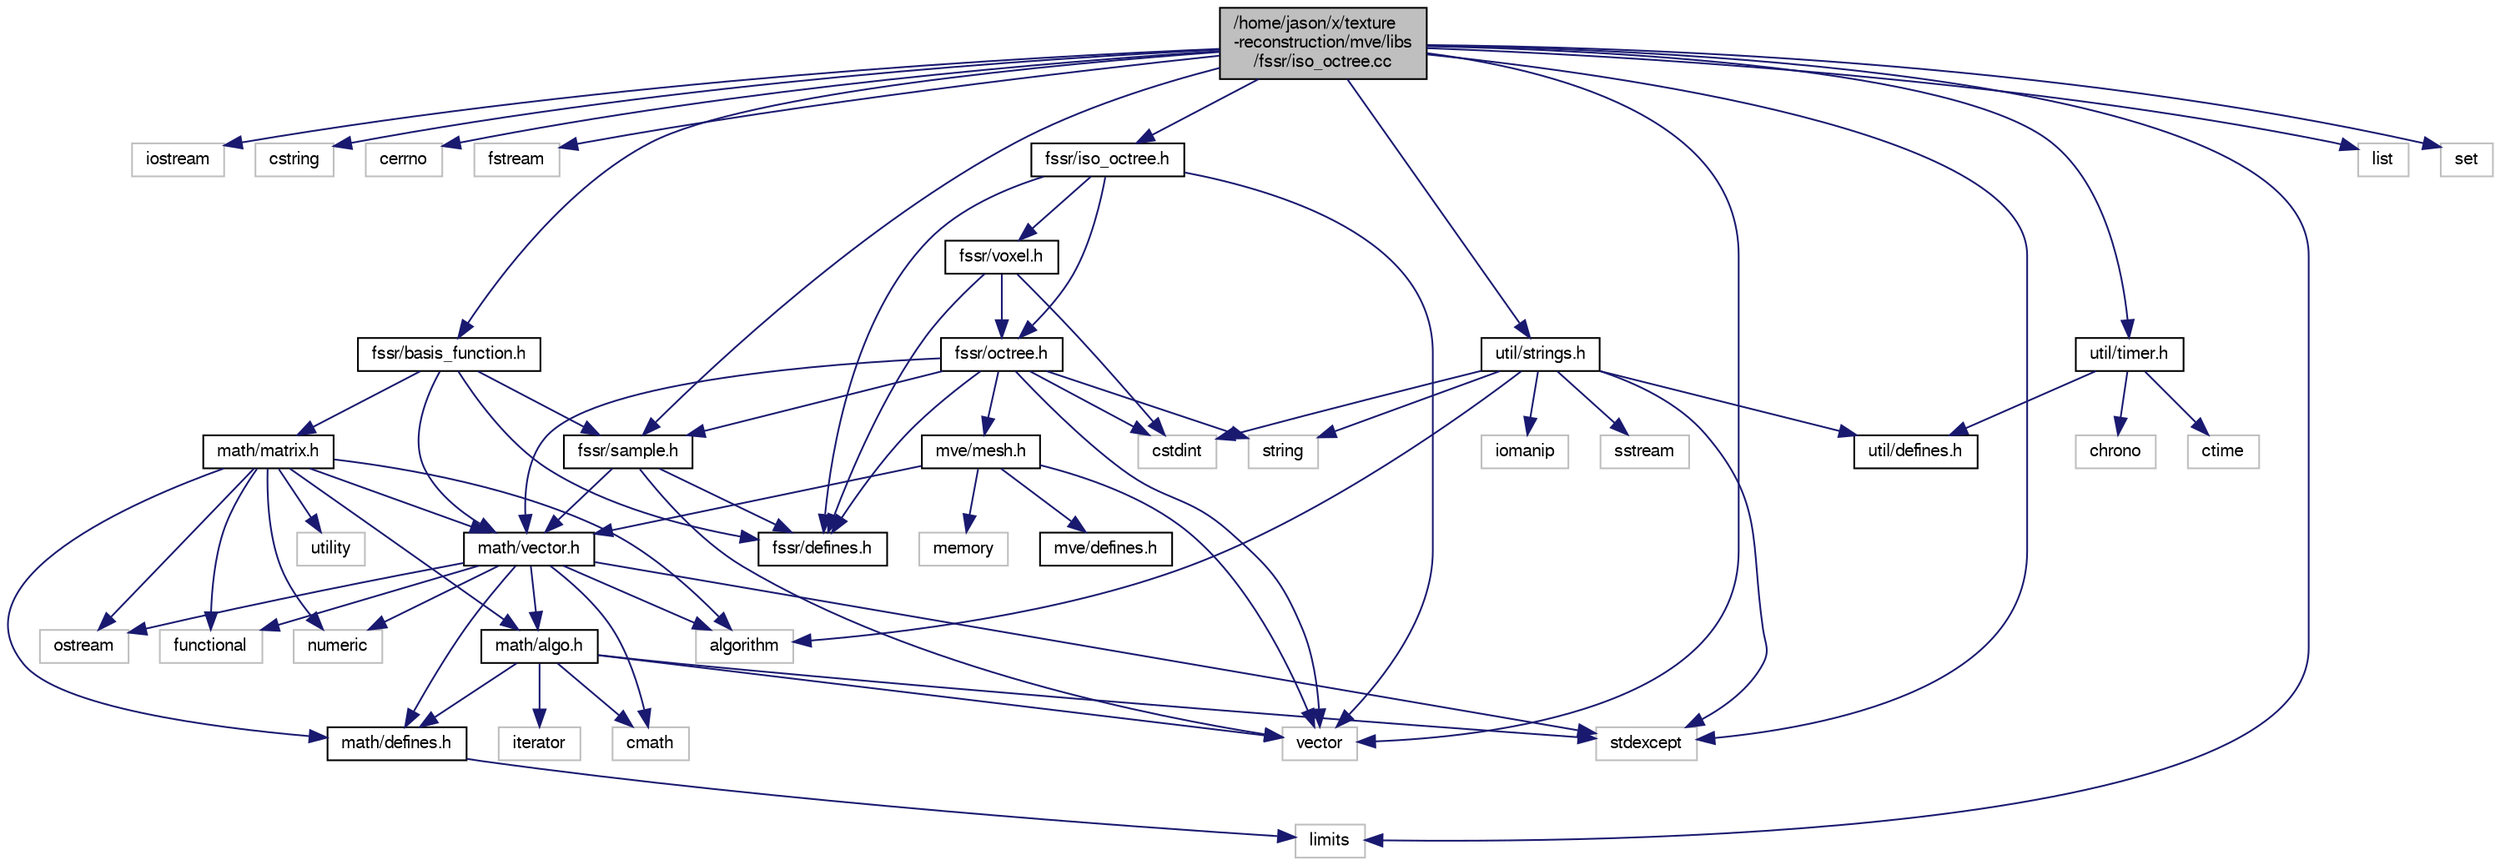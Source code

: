 digraph "/home/jason/x/texture-reconstruction/mve/libs/fssr/iso_octree.cc"
{
  edge [fontname="FreeSans",fontsize="10",labelfontname="FreeSans",labelfontsize="10"];
  node [fontname="FreeSans",fontsize="10",shape=record];
  Node0 [label="/home/jason/x/texture\l-reconstruction/mve/libs\l/fssr/iso_octree.cc",height=0.2,width=0.4,color="black", fillcolor="grey75", style="filled", fontcolor="black"];
  Node0 -> Node1 [color="midnightblue",fontsize="10",style="solid",fontname="FreeSans"];
  Node1 [label="iostream",height=0.2,width=0.4,color="grey75", fillcolor="white", style="filled"];
  Node0 -> Node2 [color="midnightblue",fontsize="10",style="solid",fontname="FreeSans"];
  Node2 [label="cstring",height=0.2,width=0.4,color="grey75", fillcolor="white", style="filled"];
  Node0 -> Node3 [color="midnightblue",fontsize="10",style="solid",fontname="FreeSans"];
  Node3 [label="cerrno",height=0.2,width=0.4,color="grey75", fillcolor="white", style="filled"];
  Node0 -> Node4 [color="midnightblue",fontsize="10",style="solid",fontname="FreeSans"];
  Node4 [label="fstream",height=0.2,width=0.4,color="grey75", fillcolor="white", style="filled"];
  Node0 -> Node5 [color="midnightblue",fontsize="10",style="solid",fontname="FreeSans"];
  Node5 [label="vector",height=0.2,width=0.4,color="grey75", fillcolor="white", style="filled"];
  Node0 -> Node6 [color="midnightblue",fontsize="10",style="solid",fontname="FreeSans"];
  Node6 [label="list",height=0.2,width=0.4,color="grey75", fillcolor="white", style="filled"];
  Node0 -> Node7 [color="midnightblue",fontsize="10",style="solid",fontname="FreeSans"];
  Node7 [label="set",height=0.2,width=0.4,color="grey75", fillcolor="white", style="filled"];
  Node0 -> Node8 [color="midnightblue",fontsize="10",style="solid",fontname="FreeSans"];
  Node8 [label="stdexcept",height=0.2,width=0.4,color="grey75", fillcolor="white", style="filled"];
  Node0 -> Node9 [color="midnightblue",fontsize="10",style="solid",fontname="FreeSans"];
  Node9 [label="limits",height=0.2,width=0.4,color="grey75", fillcolor="white", style="filled"];
  Node0 -> Node10 [color="midnightblue",fontsize="10",style="solid",fontname="FreeSans"];
  Node10 [label="util/timer.h",height=0.2,width=0.4,color="black", fillcolor="white", style="filled",URL="$timer_8h.html"];
  Node10 -> Node11 [color="midnightblue",fontsize="10",style="solid",fontname="FreeSans"];
  Node11 [label="chrono",height=0.2,width=0.4,color="grey75", fillcolor="white", style="filled"];
  Node10 -> Node12 [color="midnightblue",fontsize="10",style="solid",fontname="FreeSans"];
  Node12 [label="ctime",height=0.2,width=0.4,color="grey75", fillcolor="white", style="filled"];
  Node10 -> Node13 [color="midnightblue",fontsize="10",style="solid",fontname="FreeSans"];
  Node13 [label="util/defines.h",height=0.2,width=0.4,color="black", fillcolor="white", style="filled",URL="$util_2defines_8h.html"];
  Node0 -> Node14 [color="midnightblue",fontsize="10",style="solid",fontname="FreeSans"];
  Node14 [label="util/strings.h",height=0.2,width=0.4,color="black", fillcolor="white", style="filled",URL="$strings_8h.html"];
  Node14 -> Node15 [color="midnightblue",fontsize="10",style="solid",fontname="FreeSans"];
  Node15 [label="sstream",height=0.2,width=0.4,color="grey75", fillcolor="white", style="filled"];
  Node14 -> Node16 [color="midnightblue",fontsize="10",style="solid",fontname="FreeSans"];
  Node16 [label="string",height=0.2,width=0.4,color="grey75", fillcolor="white", style="filled"];
  Node14 -> Node17 [color="midnightblue",fontsize="10",style="solid",fontname="FreeSans"];
  Node17 [label="iomanip",height=0.2,width=0.4,color="grey75", fillcolor="white", style="filled"];
  Node14 -> Node8 [color="midnightblue",fontsize="10",style="solid",fontname="FreeSans"];
  Node14 -> Node18 [color="midnightblue",fontsize="10",style="solid",fontname="FreeSans"];
  Node18 [label="algorithm",height=0.2,width=0.4,color="grey75", fillcolor="white", style="filled"];
  Node14 -> Node19 [color="midnightblue",fontsize="10",style="solid",fontname="FreeSans"];
  Node19 [label="cstdint",height=0.2,width=0.4,color="grey75", fillcolor="white", style="filled"];
  Node14 -> Node13 [color="midnightblue",fontsize="10",style="solid",fontname="FreeSans"];
  Node0 -> Node20 [color="midnightblue",fontsize="10",style="solid",fontname="FreeSans"];
  Node20 [label="fssr/basis_function.h",height=0.2,width=0.4,color="black", fillcolor="white", style="filled",URL="$basis__function_8h.html"];
  Node20 -> Node21 [color="midnightblue",fontsize="10",style="solid",fontname="FreeSans"];
  Node21 [label="math/vector.h",height=0.2,width=0.4,color="black", fillcolor="white", style="filled",URL="$vector_8h.html"];
  Node21 -> Node18 [color="midnightblue",fontsize="10",style="solid",fontname="FreeSans"];
  Node21 -> Node22 [color="midnightblue",fontsize="10",style="solid",fontname="FreeSans"];
  Node22 [label="functional",height=0.2,width=0.4,color="grey75", fillcolor="white", style="filled"];
  Node21 -> Node8 [color="midnightblue",fontsize="10",style="solid",fontname="FreeSans"];
  Node21 -> Node23 [color="midnightblue",fontsize="10",style="solid",fontname="FreeSans"];
  Node23 [label="numeric",height=0.2,width=0.4,color="grey75", fillcolor="white", style="filled"];
  Node21 -> Node24 [color="midnightblue",fontsize="10",style="solid",fontname="FreeSans"];
  Node24 [label="cmath",height=0.2,width=0.4,color="grey75", fillcolor="white", style="filled"];
  Node21 -> Node25 [color="midnightblue",fontsize="10",style="solid",fontname="FreeSans"];
  Node25 [label="ostream",height=0.2,width=0.4,color="grey75", fillcolor="white", style="filled"];
  Node21 -> Node26 [color="midnightblue",fontsize="10",style="solid",fontname="FreeSans"];
  Node26 [label="math/defines.h",height=0.2,width=0.4,color="black", fillcolor="white", style="filled",URL="$math_2defines_8h.html"];
  Node26 -> Node9 [color="midnightblue",fontsize="10",style="solid",fontname="FreeSans"];
  Node21 -> Node27 [color="midnightblue",fontsize="10",style="solid",fontname="FreeSans"];
  Node27 [label="math/algo.h",height=0.2,width=0.4,color="black", fillcolor="white", style="filled",URL="$algo_8h.html"];
  Node27 -> Node24 [color="midnightblue",fontsize="10",style="solid",fontname="FreeSans"];
  Node27 -> Node5 [color="midnightblue",fontsize="10",style="solid",fontname="FreeSans"];
  Node27 -> Node28 [color="midnightblue",fontsize="10",style="solid",fontname="FreeSans"];
  Node28 [label="iterator",height=0.2,width=0.4,color="grey75", fillcolor="white", style="filled"];
  Node27 -> Node8 [color="midnightblue",fontsize="10",style="solid",fontname="FreeSans"];
  Node27 -> Node26 [color="midnightblue",fontsize="10",style="solid",fontname="FreeSans"];
  Node20 -> Node29 [color="midnightblue",fontsize="10",style="solid",fontname="FreeSans"];
  Node29 [label="math/matrix.h",height=0.2,width=0.4,color="black", fillcolor="white", style="filled",URL="$matrix_8h.html"];
  Node29 -> Node18 [color="midnightblue",fontsize="10",style="solid",fontname="FreeSans"];
  Node29 -> Node22 [color="midnightblue",fontsize="10",style="solid",fontname="FreeSans"];
  Node29 -> Node30 [color="midnightblue",fontsize="10",style="solid",fontname="FreeSans"];
  Node30 [label="utility",height=0.2,width=0.4,color="grey75", fillcolor="white", style="filled"];
  Node29 -> Node23 [color="midnightblue",fontsize="10",style="solid",fontname="FreeSans"];
  Node29 -> Node25 [color="midnightblue",fontsize="10",style="solid",fontname="FreeSans"];
  Node29 -> Node26 [color="midnightblue",fontsize="10",style="solid",fontname="FreeSans"];
  Node29 -> Node27 [color="midnightblue",fontsize="10",style="solid",fontname="FreeSans"];
  Node29 -> Node21 [color="midnightblue",fontsize="10",style="solid",fontname="FreeSans"];
  Node20 -> Node31 [color="midnightblue",fontsize="10",style="solid",fontname="FreeSans"];
  Node31 [label="fssr/defines.h",height=0.2,width=0.4,color="black", fillcolor="white", style="filled",URL="$fssr_2defines_8h.html"];
  Node20 -> Node32 [color="midnightblue",fontsize="10",style="solid",fontname="FreeSans"];
  Node32 [label="fssr/sample.h",height=0.2,width=0.4,color="black", fillcolor="white", style="filled",URL="$sample_8h.html"];
  Node32 -> Node5 [color="midnightblue",fontsize="10",style="solid",fontname="FreeSans"];
  Node32 -> Node21 [color="midnightblue",fontsize="10",style="solid",fontname="FreeSans"];
  Node32 -> Node31 [color="midnightblue",fontsize="10",style="solid",fontname="FreeSans"];
  Node0 -> Node32 [color="midnightblue",fontsize="10",style="solid",fontname="FreeSans"];
  Node0 -> Node33 [color="midnightblue",fontsize="10",style="solid",fontname="FreeSans"];
  Node33 [label="fssr/iso_octree.h",height=0.2,width=0.4,color="black", fillcolor="white", style="filled",URL="$iso__octree_8h.html"];
  Node33 -> Node5 [color="midnightblue",fontsize="10",style="solid",fontname="FreeSans"];
  Node33 -> Node31 [color="midnightblue",fontsize="10",style="solid",fontname="FreeSans"];
  Node33 -> Node34 [color="midnightblue",fontsize="10",style="solid",fontname="FreeSans"];
  Node34 [label="fssr/voxel.h",height=0.2,width=0.4,color="black", fillcolor="white", style="filled",URL="$voxel_8h.html"];
  Node34 -> Node19 [color="midnightblue",fontsize="10",style="solid",fontname="FreeSans"];
  Node34 -> Node31 [color="midnightblue",fontsize="10",style="solid",fontname="FreeSans"];
  Node34 -> Node35 [color="midnightblue",fontsize="10",style="solid",fontname="FreeSans"];
  Node35 [label="fssr/octree.h",height=0.2,width=0.4,color="black", fillcolor="white", style="filled",URL="$octree_8h.html"];
  Node35 -> Node5 [color="midnightblue",fontsize="10",style="solid",fontname="FreeSans"];
  Node35 -> Node16 [color="midnightblue",fontsize="10",style="solid",fontname="FreeSans"];
  Node35 -> Node19 [color="midnightblue",fontsize="10",style="solid",fontname="FreeSans"];
  Node35 -> Node21 [color="midnightblue",fontsize="10",style="solid",fontname="FreeSans"];
  Node35 -> Node36 [color="midnightblue",fontsize="10",style="solid",fontname="FreeSans"];
  Node36 [label="mve/mesh.h",height=0.2,width=0.4,color="black", fillcolor="white", style="filled",URL="$mesh_8h.html"];
  Node36 -> Node5 [color="midnightblue",fontsize="10",style="solid",fontname="FreeSans"];
  Node36 -> Node37 [color="midnightblue",fontsize="10",style="solid",fontname="FreeSans"];
  Node37 [label="memory",height=0.2,width=0.4,color="grey75", fillcolor="white", style="filled"];
  Node36 -> Node21 [color="midnightblue",fontsize="10",style="solid",fontname="FreeSans"];
  Node36 -> Node38 [color="midnightblue",fontsize="10",style="solid",fontname="FreeSans"];
  Node38 [label="mve/defines.h",height=0.2,width=0.4,color="black", fillcolor="white", style="filled",URL="$mve_2defines_8h.html"];
  Node35 -> Node31 [color="midnightblue",fontsize="10",style="solid",fontname="FreeSans"];
  Node35 -> Node32 [color="midnightblue",fontsize="10",style="solid",fontname="FreeSans"];
  Node33 -> Node35 [color="midnightblue",fontsize="10",style="solid",fontname="FreeSans"];
}
